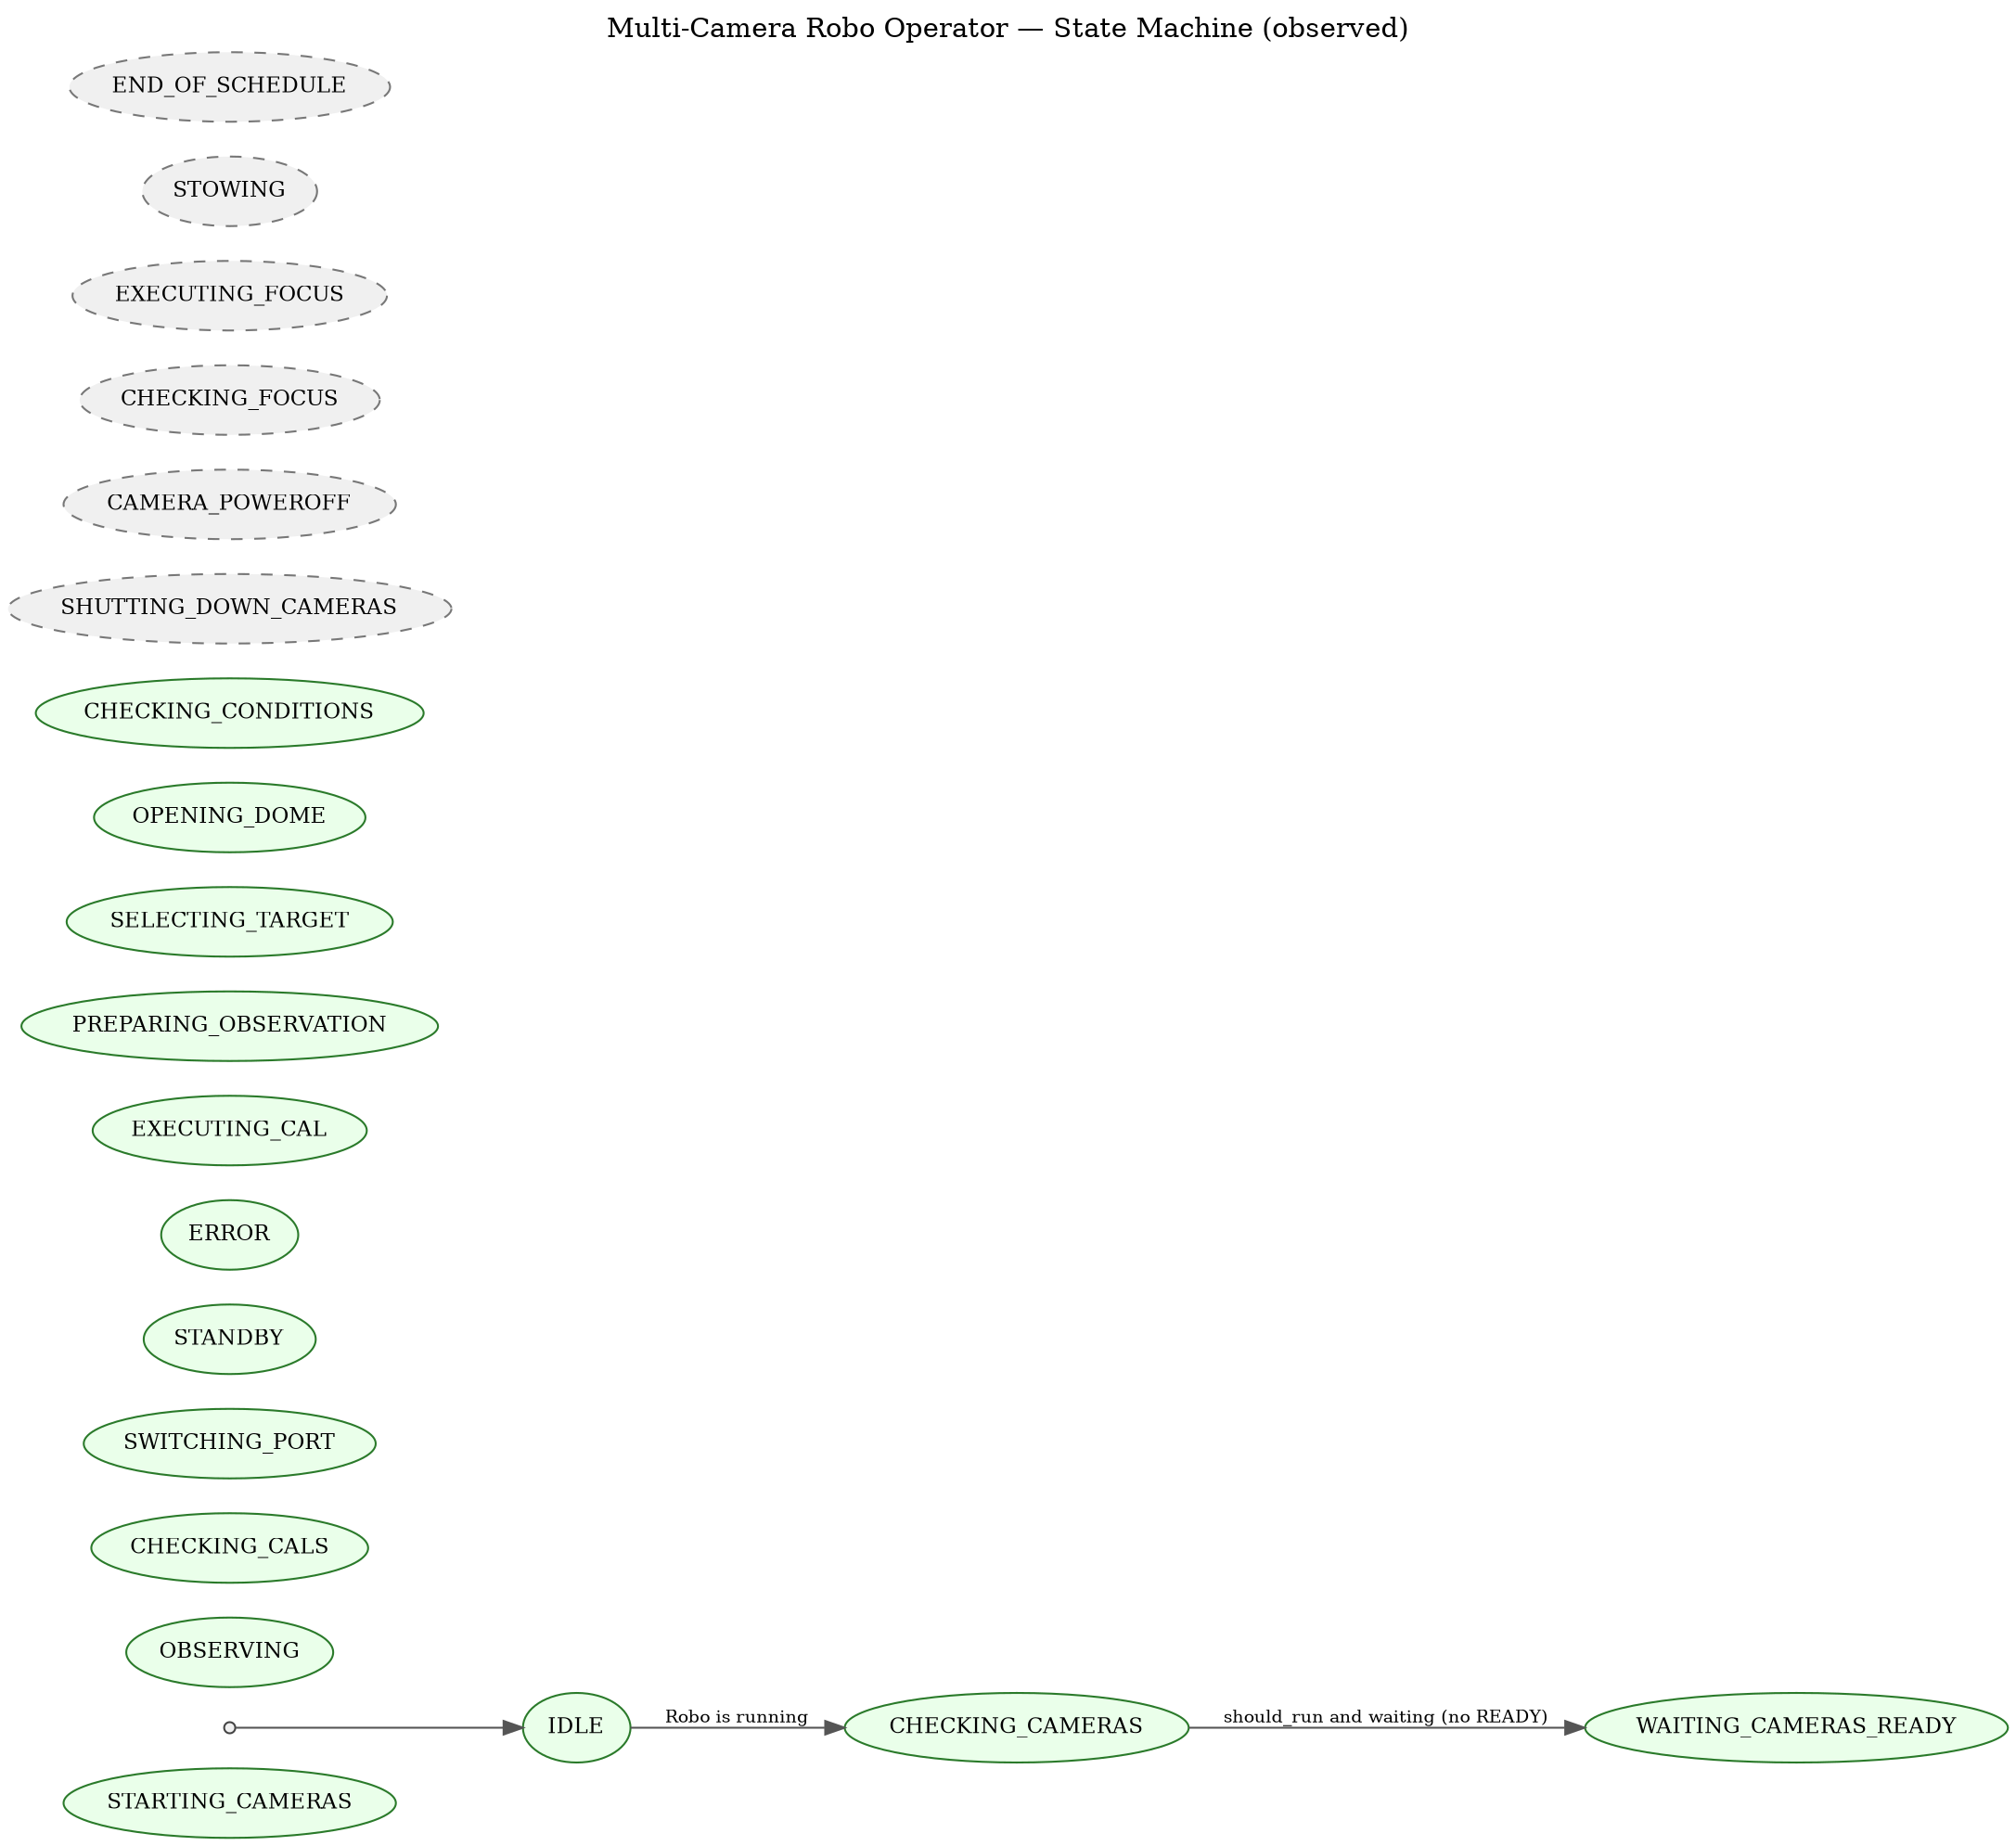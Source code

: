 digraph MultiCameraSM {
  rankdir=LR;
  labelloc="t";
  label="Multi-Camera Robo Operator — State Machine (observed)";
  node [shape=ellipse, style=filled, fillcolor="#eaffea", color="#2a7a2a", fontsize=11];
  STARTING_CAMERAS;
  WAITING_CAMERAS_READY;
  OBSERVING;
  CHECKING_CALS;
  IDLE;
  SWITCHING_PORT;
  STANDBY;
  ERROR;
  CHECKING_CAMERAS;
  EXECUTING_CAL;
  PREPARING_OBSERVATION;
  SELECTING_TARGET;
  OPENING_DOME;
  CHECKING_CONDITIONS;
  node [style="dashed,filled", fillcolor="#f0f0f0", color="#777777"];
  SHUTTING_DOWN_CAMERAS;
  CAMERA_POWEROFF;
  CHECKING_FOCUS;
  EXECUTING_FOCUS;
  STOWING;
  END_OF_SCHEDULE;
  edge [fontsize=9, color="#555555"];
  start [shape=point, width=0.08, label="", color="#444444"];
  start -> IDLE;
  CHECKING_CAMERAS -> WAITING_CAMERAS_READY [label="should_run and waiting (no READY)"];
  IDLE -> CHECKING_CAMERAS [label="Robo is running"];
}